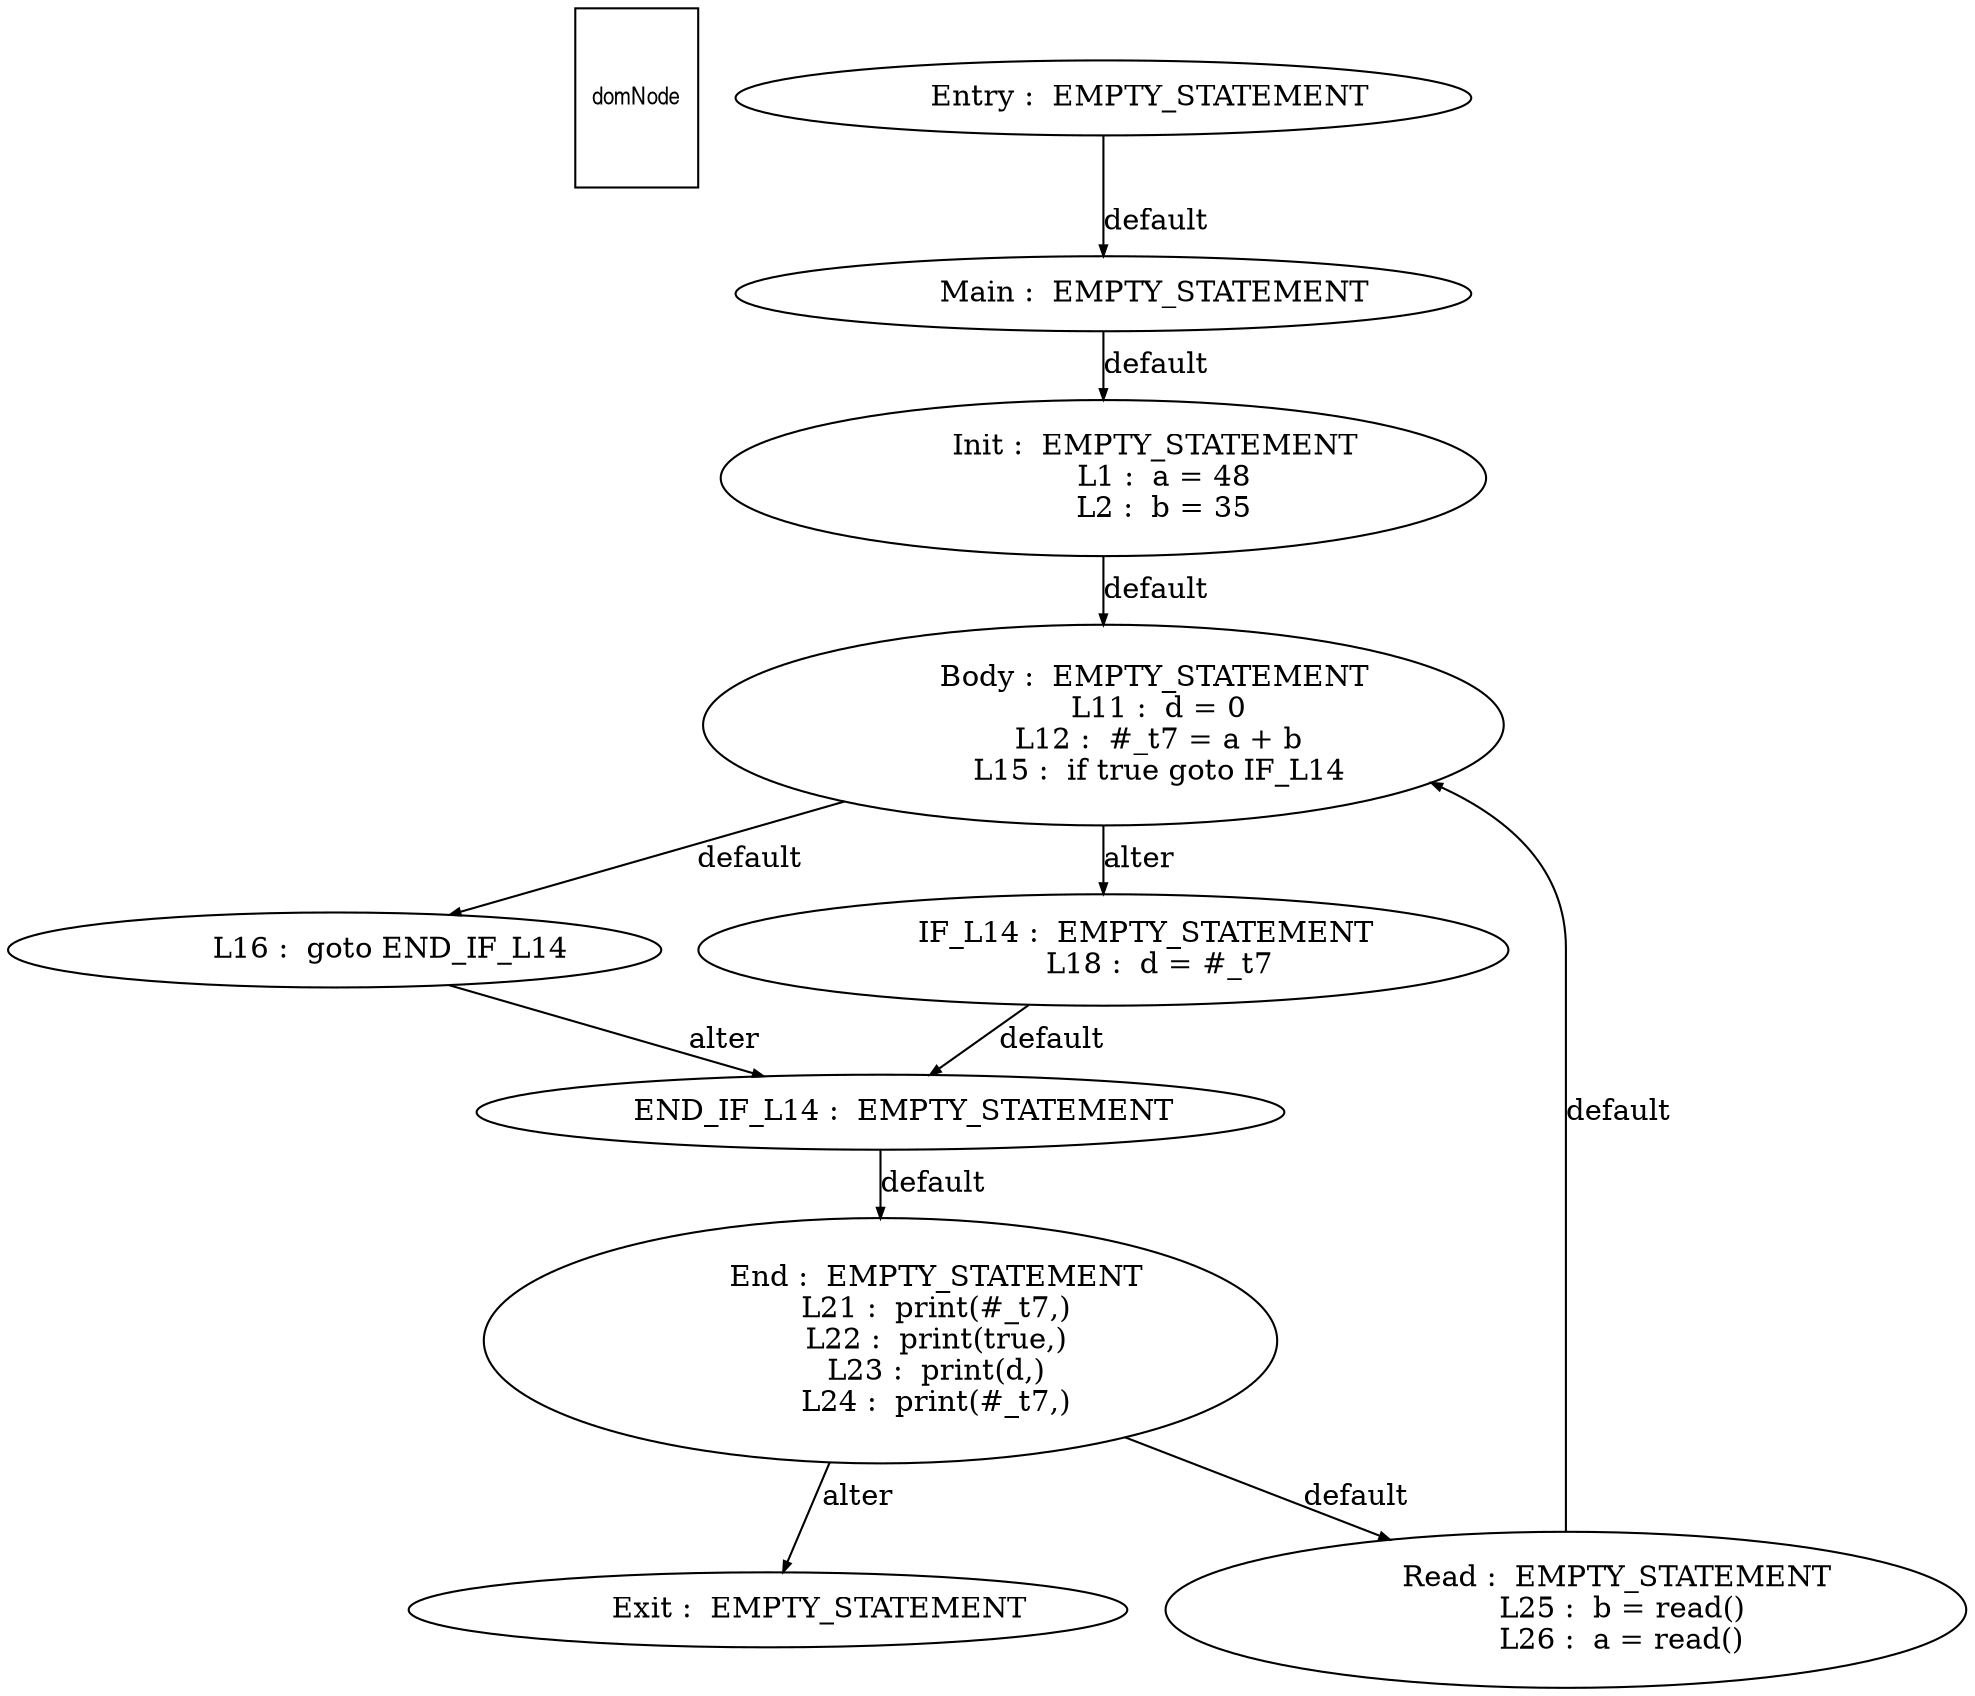 digraph G {
  ranksep=.25;
  edge [arrowsize=.5]
  domNode [shape=rectangle, fontname="ArialNarrow",
        fontsize=12,  height=1.2];
  "           Main :  EMPTY_STATEMENT
"; "           Init :  EMPTY_STATEMENT
             L1 :  a = 48
             L2 :  b = 35
"; "           Body :  EMPTY_STATEMENT
            L11 :  d = 0
            L12 :  #_t7 = a + b
            L15 :  if true goto IF_L14
"; "            L16 :  goto END_IF_L14
"; "         IF_L14 :  EMPTY_STATEMENT
            L18 :  d = #_t7
"; "     END_IF_L14 :  EMPTY_STATEMENT
"; "          Entry :  EMPTY_STATEMENT
"; "            End :  EMPTY_STATEMENT
            L21 :  print(#_t7,)
            L22 :  print(true,)
            L23 :  print(d,)
            L24 :  print(#_t7,)
"; "           Exit :  EMPTY_STATEMENT
"; "           Read :  EMPTY_STATEMENT
            L25 :  b = read()
            L26 :  a = read()
"; 
  "           Main :  EMPTY_STATEMENT
" -> "           Init :  EMPTY_STATEMENT
             L1 :  a = 48
             L2 :  b = 35
"  [label="default"];
  "           Init :  EMPTY_STATEMENT
             L1 :  a = 48
             L2 :  b = 35
" -> "           Body :  EMPTY_STATEMENT
            L11 :  d = 0
            L12 :  #_t7 = a + b
            L15 :  if true goto IF_L14
"  [label="default"];
  "           Body :  EMPTY_STATEMENT
            L11 :  d = 0
            L12 :  #_t7 = a + b
            L15 :  if true goto IF_L14
" -> "            L16 :  goto END_IF_L14
"  [label="default"];
  "           Body :  EMPTY_STATEMENT
            L11 :  d = 0
            L12 :  #_t7 = a + b
            L15 :  if true goto IF_L14
" -> "         IF_L14 :  EMPTY_STATEMENT
            L18 :  d = #_t7
"  [label="alter"];
  "            L16 :  goto END_IF_L14
" -> "     END_IF_L14 :  EMPTY_STATEMENT
"  [label="alter"];
  "         IF_L14 :  EMPTY_STATEMENT
            L18 :  d = #_t7
" -> "     END_IF_L14 :  EMPTY_STATEMENT
"  [label="default"];
  "     END_IF_L14 :  EMPTY_STATEMENT
" -> "            End :  EMPTY_STATEMENT
            L21 :  print(#_t7,)
            L22 :  print(true,)
            L23 :  print(d,)
            L24 :  print(#_t7,)
"  [label="default"];
  "          Entry :  EMPTY_STATEMENT
" -> "           Main :  EMPTY_STATEMENT
"  [label="default"];
  "            End :  EMPTY_STATEMENT
            L21 :  print(#_t7,)
            L22 :  print(true,)
            L23 :  print(d,)
            L24 :  print(#_t7,)
" -> "           Read :  EMPTY_STATEMENT
            L25 :  b = read()
            L26 :  a = read()
"  [label="default"];
  "            End :  EMPTY_STATEMENT
            L21 :  print(#_t7,)
            L22 :  print(true,)
            L23 :  print(d,)
            L24 :  print(#_t7,)
" -> "           Exit :  EMPTY_STATEMENT
"  [label="alter"];
  "           Read :  EMPTY_STATEMENT
            L25 :  b = read()
            L26 :  a = read()
" -> "           Body :  EMPTY_STATEMENT
            L11 :  d = 0
            L12 :  #_t7 = a + b
            L15 :  if true goto IF_L14
"  [label="default"];
}
